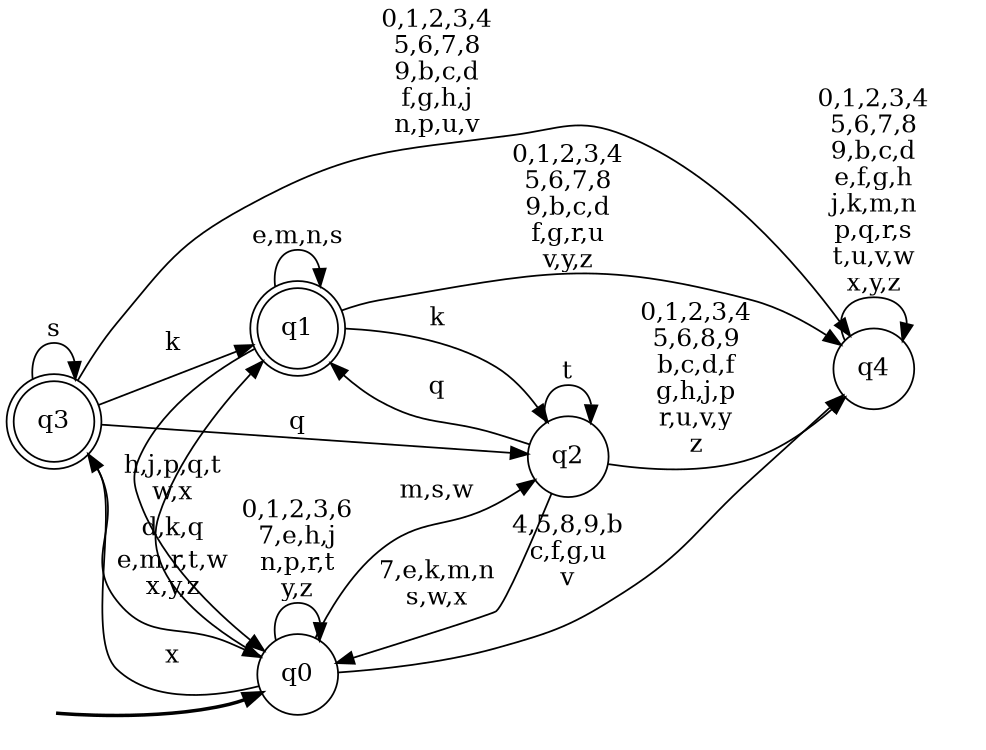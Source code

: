 digraph BlueStar {
__start0 [style = invis, shape = none, label = "", width = 0, height = 0];

rankdir=LR;
size="8,5";

s0 [style="filled", color="black", fillcolor="white" shape="circle", label="q0"];
s1 [style="rounded,filled", color="black", fillcolor="white" shape="doublecircle", label="q1"];
s2 [style="filled", color="black", fillcolor="white" shape="circle", label="q2"];
s3 [style="rounded,filled", color="black", fillcolor="white" shape="doublecircle", label="q3"];
s4 [style="filled", color="black", fillcolor="white" shape="circle", label="q4"];
subgraph cluster_main { 
	graph [pad=".75", ranksep="0.15", nodesep="0.15"];
	 style=invis; 
	__start0 -> s0 [penwidth=2];
}
s0 -> s0 [label="0,1,2,3,6\n7,e,h,j\nn,p,r,t\ny,z"];
s0 -> s1 [label="d,k,q"];
s0 -> s2 [label="m,s,w"];
s0 -> s3 [label="x"];
s0 -> s4 [label="4,5,8,9,b\nc,f,g,u\nv"];
s1 -> s0 [label="h,j,p,q,t\nw,x"];
s1 -> s1 [label="e,m,n,s"];
s1 -> s2 [label="k"];
s1 -> s4 [label="0,1,2,3,4\n5,6,7,8\n9,b,c,d\nf,g,r,u\nv,y,z"];
s2 -> s0 [label="7,e,k,m,n\ns,w,x"];
s2 -> s1 [label="q"];
s2 -> s2 [label="t"];
s2 -> s4 [label="0,1,2,3,4\n5,6,8,9\nb,c,d,f\ng,h,j,p\nr,u,v,y\nz"];
s3 -> s0 [label="e,m,r,t,w\nx,y,z"];
s3 -> s1 [label="k"];
s3 -> s2 [label="q"];
s3 -> s3 [label="s"];
s3 -> s4 [label="0,1,2,3,4\n5,6,7,8\n9,b,c,d\nf,g,h,j\nn,p,u,v"];
s4 -> s4 [label="0,1,2,3,4\n5,6,7,8\n9,b,c,d\ne,f,g,h\nj,k,m,n\np,q,r,s\nt,u,v,w\nx,y,z"];

}